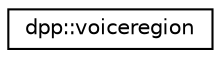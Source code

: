 digraph "Graphical Class Hierarchy"
{
 // INTERACTIVE_SVG=YES
  edge [fontname="Helvetica",fontsize="10",labelfontname="Helvetica",labelfontsize="10"];
  node [fontname="Helvetica",fontsize="10",shape=record];
  rankdir="LR";
  Node1 [label="dpp::voiceregion",height=0.2,width=0.4,color="black", fillcolor="white", style="filled",URL="$classdpp_1_1voiceregion.html",tooltip="Represents a voice region on discord. "];
}
